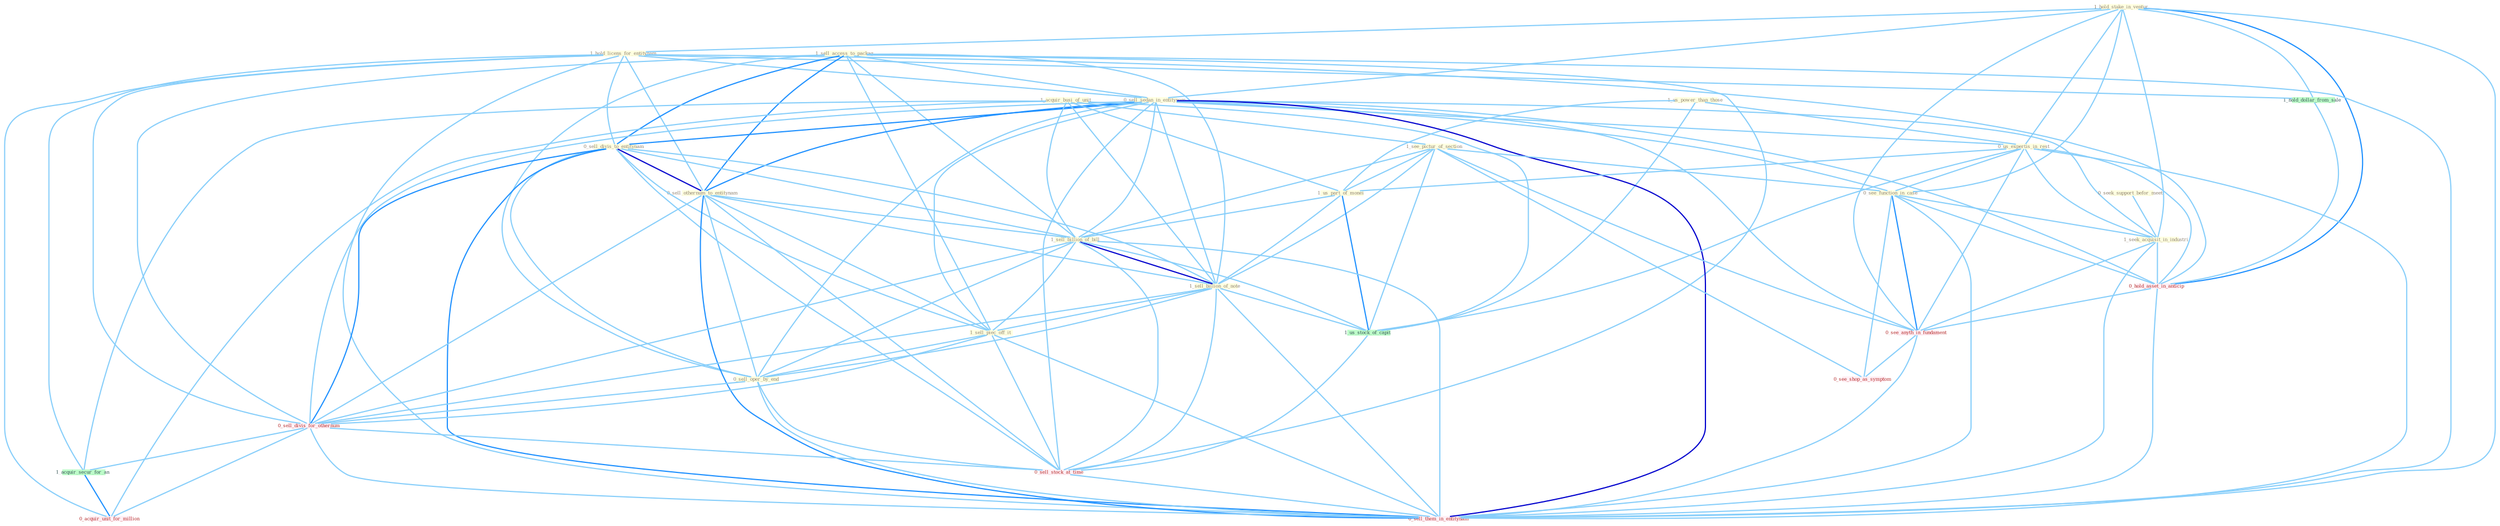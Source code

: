 Graph G{ 
    node
    [shape=polygon,style=filled,width=.5,height=.06,color="#BDFCC9",fixedsize=true,fontsize=4,
    fontcolor="#2f4f4f"];
    {node
    [color="#ffffe0", fontcolor="#8b7d6b"] "1_hold_stake_in_ventur " "1_hold_licens_for_entitynam " "1_sell_access_to_packag " "1_us_power_than_those " "0_sell_sedan_in_entitynam " "0_sell_divis_to_entitynam " "0_sell_othernum_to_entitynam " "1_acquir_busi_of_unit " "0_us_expertis_in_rest " "1_see_pictur_of_section " "0_see_function_in_case " "0_seek_support_befor_meet " "1_us_part_of_monei " "1_sell_billion_of_bill " "1_seek_acquisit_in_industri " "1_sell_billion_of_note " "1_sell_piec_off_it " "0_sell_oper_by_end "}
{node [color="#fff0f5", fontcolor="#b22222"] "0_sell_divis_for_othernum " "0_hold_asset_in_anticip " "0_sell_stock_at_time " "0_see_anyth_in_fundament " "0_acquir_unit_for_million " "0_see_shop_as_symptom " "0_sell_them_in_entitynam "}
edge [color="#B0E2FF"];

	"1_hold_stake_in_ventur " -- "1_hold_licens_for_entitynam " [w="1", color="#87cefa" ];
	"1_hold_stake_in_ventur " -- "0_sell_sedan_in_entitynam " [w="1", color="#87cefa" ];
	"1_hold_stake_in_ventur " -- "0_us_expertis_in_rest " [w="1", color="#87cefa" ];
	"1_hold_stake_in_ventur " -- "0_see_function_in_case " [w="1", color="#87cefa" ];
	"1_hold_stake_in_ventur " -- "1_seek_acquisit_in_industri " [w="1", color="#87cefa" ];
	"1_hold_stake_in_ventur " -- "1_hold_dollar_from_sale " [w="1", color="#87cefa" ];
	"1_hold_stake_in_ventur " -- "0_hold_asset_in_anticip " [w="2", color="#1e90ff" , len=0.8];
	"1_hold_stake_in_ventur " -- "0_see_anyth_in_fundament " [w="1", color="#87cefa" ];
	"1_hold_stake_in_ventur " -- "0_sell_them_in_entitynam " [w="1", color="#87cefa" ];
	"1_hold_licens_for_entitynam " -- "0_sell_sedan_in_entitynam " [w="1", color="#87cefa" ];
	"1_hold_licens_for_entitynam " -- "0_sell_divis_to_entitynam " [w="1", color="#87cefa" ];
	"1_hold_licens_for_entitynam " -- "0_sell_othernum_to_entitynam " [w="1", color="#87cefa" ];
	"1_hold_licens_for_entitynam " -- "0_sell_divis_for_othernum " [w="1", color="#87cefa" ];
	"1_hold_licens_for_entitynam " -- "1_acquir_secur_for_an " [w="1", color="#87cefa" ];
	"1_hold_licens_for_entitynam " -- "1_hold_dollar_from_sale " [w="1", color="#87cefa" ];
	"1_hold_licens_for_entitynam " -- "0_hold_asset_in_anticip " [w="1", color="#87cefa" ];
	"1_hold_licens_for_entitynam " -- "0_acquir_unit_for_million " [w="1", color="#87cefa" ];
	"1_hold_licens_for_entitynam " -- "0_sell_them_in_entitynam " [w="1", color="#87cefa" ];
	"1_sell_access_to_packag " -- "0_sell_sedan_in_entitynam " [w="1", color="#87cefa" ];
	"1_sell_access_to_packag " -- "0_sell_divis_to_entitynam " [w="2", color="#1e90ff" , len=0.8];
	"1_sell_access_to_packag " -- "0_sell_othernum_to_entitynam " [w="2", color="#1e90ff" , len=0.8];
	"1_sell_access_to_packag " -- "1_sell_billion_of_bill " [w="1", color="#87cefa" ];
	"1_sell_access_to_packag " -- "1_sell_billion_of_note " [w="1", color="#87cefa" ];
	"1_sell_access_to_packag " -- "1_sell_piec_off_it " [w="1", color="#87cefa" ];
	"1_sell_access_to_packag " -- "0_sell_oper_by_end " [w="1", color="#87cefa" ];
	"1_sell_access_to_packag " -- "0_sell_divis_for_othernum " [w="1", color="#87cefa" ];
	"1_sell_access_to_packag " -- "0_sell_stock_at_time " [w="1", color="#87cefa" ];
	"1_sell_access_to_packag " -- "0_sell_them_in_entitynam " [w="1", color="#87cefa" ];
	"1_us_power_than_those " -- "0_us_expertis_in_rest " [w="1", color="#87cefa" ];
	"1_us_power_than_those " -- "1_us_part_of_monei " [w="1", color="#87cefa" ];
	"1_us_power_than_those " -- "1_us_stock_of_capit " [w="1", color="#87cefa" ];
	"0_sell_sedan_in_entitynam " -- "0_sell_divis_to_entitynam " [w="2", color="#1e90ff" , len=0.8];
	"0_sell_sedan_in_entitynam " -- "0_sell_othernum_to_entitynam " [w="2", color="#1e90ff" , len=0.8];
	"0_sell_sedan_in_entitynam " -- "0_us_expertis_in_rest " [w="1", color="#87cefa" ];
	"0_sell_sedan_in_entitynam " -- "0_see_function_in_case " [w="1", color="#87cefa" ];
	"0_sell_sedan_in_entitynam " -- "1_sell_billion_of_bill " [w="1", color="#87cefa" ];
	"0_sell_sedan_in_entitynam " -- "1_seek_acquisit_in_industri " [w="1", color="#87cefa" ];
	"0_sell_sedan_in_entitynam " -- "1_sell_billion_of_note " [w="1", color="#87cefa" ];
	"0_sell_sedan_in_entitynam " -- "1_sell_piec_off_it " [w="1", color="#87cefa" ];
	"0_sell_sedan_in_entitynam " -- "0_sell_oper_by_end " [w="1", color="#87cefa" ];
	"0_sell_sedan_in_entitynam " -- "0_sell_divis_for_othernum " [w="1", color="#87cefa" ];
	"0_sell_sedan_in_entitynam " -- "0_hold_asset_in_anticip " [w="1", color="#87cefa" ];
	"0_sell_sedan_in_entitynam " -- "0_sell_stock_at_time " [w="1", color="#87cefa" ];
	"0_sell_sedan_in_entitynam " -- "0_see_anyth_in_fundament " [w="1", color="#87cefa" ];
	"0_sell_sedan_in_entitynam " -- "0_sell_them_in_entitynam " [w="3", color="#0000cd" , len=0.6];
	"0_sell_divis_to_entitynam " -- "0_sell_othernum_to_entitynam " [w="3", color="#0000cd" , len=0.6];
	"0_sell_divis_to_entitynam " -- "1_sell_billion_of_bill " [w="1", color="#87cefa" ];
	"0_sell_divis_to_entitynam " -- "1_sell_billion_of_note " [w="1", color="#87cefa" ];
	"0_sell_divis_to_entitynam " -- "1_sell_piec_off_it " [w="1", color="#87cefa" ];
	"0_sell_divis_to_entitynam " -- "0_sell_oper_by_end " [w="1", color="#87cefa" ];
	"0_sell_divis_to_entitynam " -- "0_sell_divis_for_othernum " [w="2", color="#1e90ff" , len=0.8];
	"0_sell_divis_to_entitynam " -- "0_sell_stock_at_time " [w="1", color="#87cefa" ];
	"0_sell_divis_to_entitynam " -- "0_sell_them_in_entitynam " [w="2", color="#1e90ff" , len=0.8];
	"0_sell_othernum_to_entitynam " -- "1_sell_billion_of_bill " [w="1", color="#87cefa" ];
	"0_sell_othernum_to_entitynam " -- "1_sell_billion_of_note " [w="1", color="#87cefa" ];
	"0_sell_othernum_to_entitynam " -- "1_sell_piec_off_it " [w="1", color="#87cefa" ];
	"0_sell_othernum_to_entitynam " -- "0_sell_oper_by_end " [w="1", color="#87cefa" ];
	"0_sell_othernum_to_entitynam " -- "0_sell_divis_for_othernum " [w="1", color="#87cefa" ];
	"0_sell_othernum_to_entitynam " -- "0_sell_stock_at_time " [w="1", color="#87cefa" ];
	"0_sell_othernum_to_entitynam " -- "0_sell_them_in_entitynam " [w="2", color="#1e90ff" , len=0.8];
	"1_acquir_busi_of_unit " -- "1_see_pictur_of_section " [w="1", color="#87cefa" ];
	"1_acquir_busi_of_unit " -- "1_us_part_of_monei " [w="1", color="#87cefa" ];
	"1_acquir_busi_of_unit " -- "1_sell_billion_of_bill " [w="1", color="#87cefa" ];
	"1_acquir_busi_of_unit " -- "1_sell_billion_of_note " [w="1", color="#87cefa" ];
	"1_acquir_busi_of_unit " -- "1_acquir_secur_for_an " [w="1", color="#87cefa" ];
	"1_acquir_busi_of_unit " -- "1_us_stock_of_capit " [w="1", color="#87cefa" ];
	"1_acquir_busi_of_unit " -- "0_acquir_unit_for_million " [w="1", color="#87cefa" ];
	"0_us_expertis_in_rest " -- "0_see_function_in_case " [w="1", color="#87cefa" ];
	"0_us_expertis_in_rest " -- "1_us_part_of_monei " [w="1", color="#87cefa" ];
	"0_us_expertis_in_rest " -- "1_seek_acquisit_in_industri " [w="1", color="#87cefa" ];
	"0_us_expertis_in_rest " -- "1_us_stock_of_capit " [w="1", color="#87cefa" ];
	"0_us_expertis_in_rest " -- "0_hold_asset_in_anticip " [w="1", color="#87cefa" ];
	"0_us_expertis_in_rest " -- "0_see_anyth_in_fundament " [w="1", color="#87cefa" ];
	"0_us_expertis_in_rest " -- "0_sell_them_in_entitynam " [w="1", color="#87cefa" ];
	"1_see_pictur_of_section " -- "0_see_function_in_case " [w="1", color="#87cefa" ];
	"1_see_pictur_of_section " -- "1_us_part_of_monei " [w="1", color="#87cefa" ];
	"1_see_pictur_of_section " -- "1_sell_billion_of_bill " [w="1", color="#87cefa" ];
	"1_see_pictur_of_section " -- "1_sell_billion_of_note " [w="1", color="#87cefa" ];
	"1_see_pictur_of_section " -- "1_us_stock_of_capit " [w="1", color="#87cefa" ];
	"1_see_pictur_of_section " -- "0_see_anyth_in_fundament " [w="1", color="#87cefa" ];
	"1_see_pictur_of_section " -- "0_see_shop_as_symptom " [w="1", color="#87cefa" ];
	"0_see_function_in_case " -- "1_seek_acquisit_in_industri " [w="1", color="#87cefa" ];
	"0_see_function_in_case " -- "0_hold_asset_in_anticip " [w="1", color="#87cefa" ];
	"0_see_function_in_case " -- "0_see_anyth_in_fundament " [w="2", color="#1e90ff" , len=0.8];
	"0_see_function_in_case " -- "0_see_shop_as_symptom " [w="1", color="#87cefa" ];
	"0_see_function_in_case " -- "0_sell_them_in_entitynam " [w="1", color="#87cefa" ];
	"0_seek_support_befor_meet " -- "1_seek_acquisit_in_industri " [w="1", color="#87cefa" ];
	"1_us_part_of_monei " -- "1_sell_billion_of_bill " [w="1", color="#87cefa" ];
	"1_us_part_of_monei " -- "1_sell_billion_of_note " [w="1", color="#87cefa" ];
	"1_us_part_of_monei " -- "1_us_stock_of_capit " [w="2", color="#1e90ff" , len=0.8];
	"1_sell_billion_of_bill " -- "1_sell_billion_of_note " [w="3", color="#0000cd" , len=0.6];
	"1_sell_billion_of_bill " -- "1_sell_piec_off_it " [w="1", color="#87cefa" ];
	"1_sell_billion_of_bill " -- "0_sell_oper_by_end " [w="1", color="#87cefa" ];
	"1_sell_billion_of_bill " -- "0_sell_divis_for_othernum " [w="1", color="#87cefa" ];
	"1_sell_billion_of_bill " -- "1_us_stock_of_capit " [w="1", color="#87cefa" ];
	"1_sell_billion_of_bill " -- "0_sell_stock_at_time " [w="1", color="#87cefa" ];
	"1_sell_billion_of_bill " -- "0_sell_them_in_entitynam " [w="1", color="#87cefa" ];
	"1_seek_acquisit_in_industri " -- "0_hold_asset_in_anticip " [w="1", color="#87cefa" ];
	"1_seek_acquisit_in_industri " -- "0_see_anyth_in_fundament " [w="1", color="#87cefa" ];
	"1_seek_acquisit_in_industri " -- "0_sell_them_in_entitynam " [w="1", color="#87cefa" ];
	"1_sell_billion_of_note " -- "1_sell_piec_off_it " [w="1", color="#87cefa" ];
	"1_sell_billion_of_note " -- "0_sell_oper_by_end " [w="1", color="#87cefa" ];
	"1_sell_billion_of_note " -- "0_sell_divis_for_othernum " [w="1", color="#87cefa" ];
	"1_sell_billion_of_note " -- "1_us_stock_of_capit " [w="1", color="#87cefa" ];
	"1_sell_billion_of_note " -- "0_sell_stock_at_time " [w="1", color="#87cefa" ];
	"1_sell_billion_of_note " -- "0_sell_them_in_entitynam " [w="1", color="#87cefa" ];
	"1_sell_piec_off_it " -- "0_sell_oper_by_end " [w="1", color="#87cefa" ];
	"1_sell_piec_off_it " -- "0_sell_divis_for_othernum " [w="1", color="#87cefa" ];
	"1_sell_piec_off_it " -- "0_sell_stock_at_time " [w="1", color="#87cefa" ];
	"1_sell_piec_off_it " -- "0_sell_them_in_entitynam " [w="1", color="#87cefa" ];
	"0_sell_oper_by_end " -- "0_sell_divis_for_othernum " [w="1", color="#87cefa" ];
	"0_sell_oper_by_end " -- "0_sell_stock_at_time " [w="1", color="#87cefa" ];
	"0_sell_oper_by_end " -- "0_sell_them_in_entitynam " [w="1", color="#87cefa" ];
	"0_sell_divis_for_othernum " -- "1_acquir_secur_for_an " [w="1", color="#87cefa" ];
	"0_sell_divis_for_othernum " -- "0_sell_stock_at_time " [w="1", color="#87cefa" ];
	"0_sell_divis_for_othernum " -- "0_acquir_unit_for_million " [w="1", color="#87cefa" ];
	"0_sell_divis_for_othernum " -- "0_sell_them_in_entitynam " [w="1", color="#87cefa" ];
	"1_acquir_secur_for_an " -- "0_acquir_unit_for_million " [w="2", color="#1e90ff" , len=0.8];
	"1_us_stock_of_capit " -- "0_sell_stock_at_time " [w="1", color="#87cefa" ];
	"1_hold_dollar_from_sale " -- "0_hold_asset_in_anticip " [w="1", color="#87cefa" ];
	"0_hold_asset_in_anticip " -- "0_see_anyth_in_fundament " [w="1", color="#87cefa" ];
	"0_hold_asset_in_anticip " -- "0_sell_them_in_entitynam " [w="1", color="#87cefa" ];
	"0_sell_stock_at_time " -- "0_sell_them_in_entitynam " [w="1", color="#87cefa" ];
	"0_see_anyth_in_fundament " -- "0_see_shop_as_symptom " [w="1", color="#87cefa" ];
	"0_see_anyth_in_fundament " -- "0_sell_them_in_entitynam " [w="1", color="#87cefa" ];
}